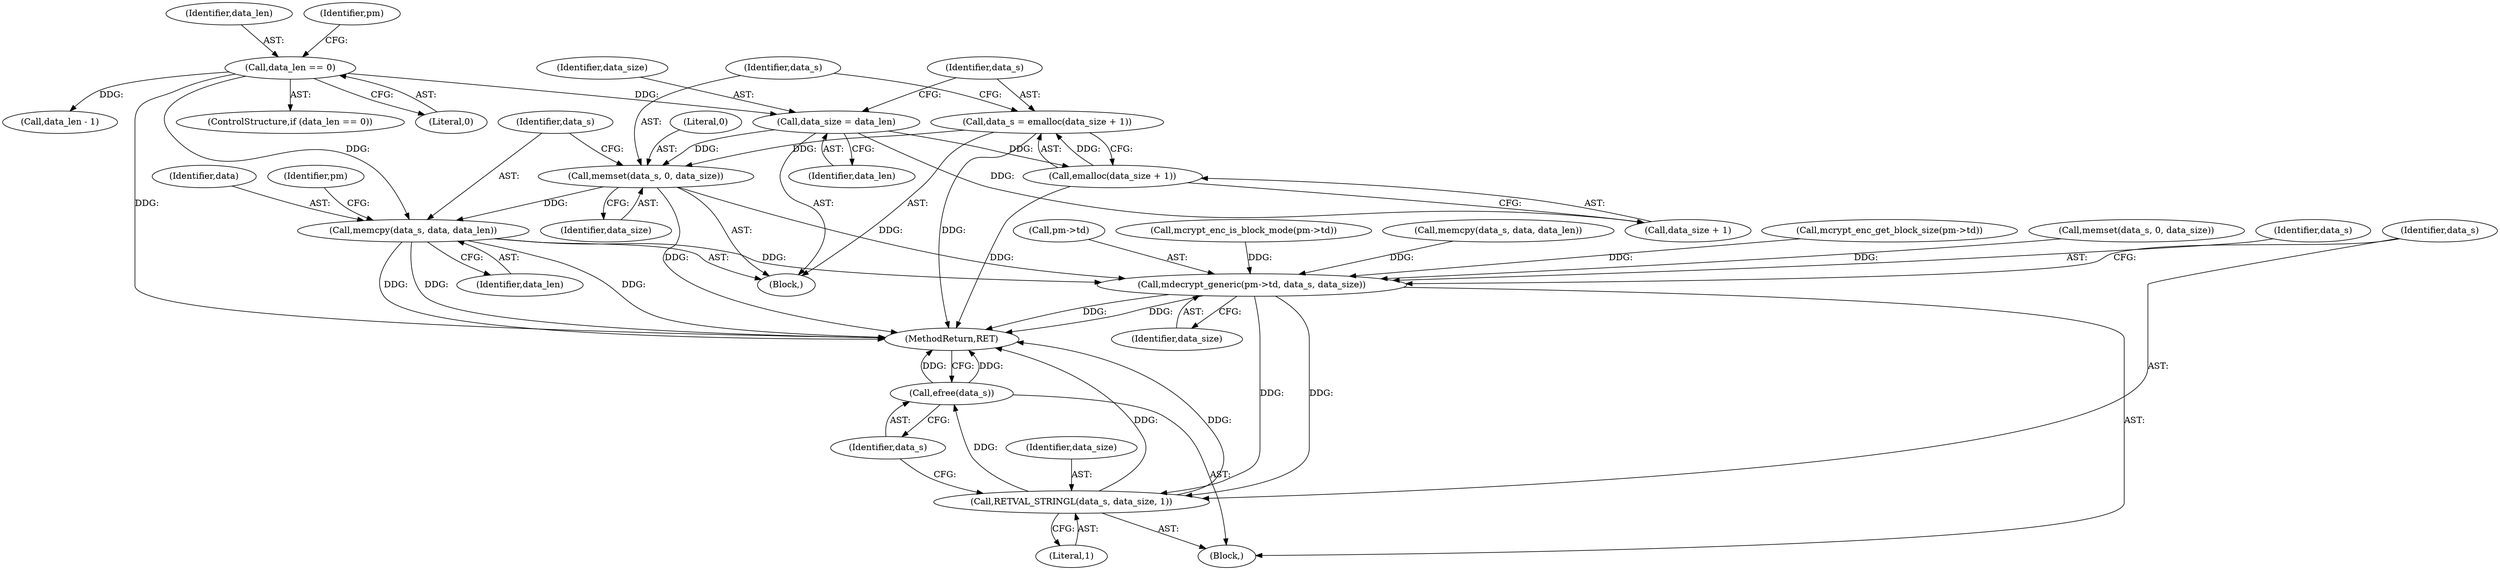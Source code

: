 digraph "0_php-src_6c5211a0cef0cc2854eaa387e0eb036e012904d0?w=1_2@API" {
"1000170" [label="(Call,data_s = emalloc(data_size + 1))"];
"1000172" [label="(Call,emalloc(data_size + 1))"];
"1000167" [label="(Call,data_size = data_len)"];
"1000116" [label="(Call,data_len == 0)"];
"1000176" [label="(Call,memset(data_s, 0, data_size))"];
"1000180" [label="(Call,memcpy(data_s, data, data_len))"];
"1000184" [label="(Call,mdecrypt_generic(pm->td, data_s, data_size))"];
"1000190" [label="(Call,RETVAL_STRINGL(data_s, data_size, 1))"];
"1000194" [label="(Call,efree(data_s))"];
"1000168" [label="(Identifier,data_size)"];
"1000189" [label="(Identifier,data_size)"];
"1000195" [label="(Identifier,data_s)"];
"1000190" [label="(Call,RETVAL_STRINGL(data_s, data_size, 1))"];
"1000185" [label="(Call,pm->td)"];
"1000193" [label="(Literal,1)"];
"1000176" [label="(Call,memset(data_s, 0, data_size))"];
"1000117" [label="(Identifier,data_len)"];
"1000182" [label="(Identifier,data)"];
"1000196" [label="(MethodReturn,RET)"];
"1000169" [label="(Identifier,data_len)"];
"1000122" [label="(Call,mcrypt_enc_is_block_mode(pm->td))"];
"1000179" [label="(Identifier,data_size)"];
"1000139" [label="(Call,data_len - 1)"];
"1000170" [label="(Call,data_s = emalloc(data_size + 1))"];
"1000166" [label="(Block,)"];
"1000171" [label="(Identifier,data_s)"];
"1000192" [label="(Identifier,data_size)"];
"1000178" [label="(Literal,0)"];
"1000180" [label="(Call,memcpy(data_s, data, data_len))"];
"1000181" [label="(Identifier,data_s)"];
"1000161" [label="(Call,memcpy(data_s, data, data_len))"];
"1000186" [label="(Identifier,pm)"];
"1000177" [label="(Identifier,data_s)"];
"1000116" [label="(Call,data_len == 0)"];
"1000173" [label="(Call,data_size + 1)"];
"1000118" [label="(Literal,0)"];
"1000115" [label="(ControlStructure,if (data_len == 0))"];
"1000105" [label="(Block,)"];
"1000194" [label="(Call,efree(data_s))"];
"1000184" [label="(Call,mdecrypt_generic(pm->td, data_s, data_size))"];
"1000191" [label="(Identifier,data_s)"];
"1000130" [label="(Call,mcrypt_enc_get_block_size(pm->td))"];
"1000124" [label="(Identifier,pm)"];
"1000167" [label="(Call,data_size = data_len)"];
"1000183" [label="(Identifier,data_len)"];
"1000157" [label="(Call,memset(data_s, 0, data_size))"];
"1000188" [label="(Identifier,data_s)"];
"1000172" [label="(Call,emalloc(data_size + 1))"];
"1000170" -> "1000166"  [label="AST: "];
"1000170" -> "1000172"  [label="CFG: "];
"1000171" -> "1000170"  [label="AST: "];
"1000172" -> "1000170"  [label="AST: "];
"1000177" -> "1000170"  [label="CFG: "];
"1000170" -> "1000196"  [label="DDG: "];
"1000172" -> "1000170"  [label="DDG: "];
"1000170" -> "1000176"  [label="DDG: "];
"1000172" -> "1000173"  [label="CFG: "];
"1000173" -> "1000172"  [label="AST: "];
"1000172" -> "1000196"  [label="DDG: "];
"1000167" -> "1000172"  [label="DDG: "];
"1000167" -> "1000166"  [label="AST: "];
"1000167" -> "1000169"  [label="CFG: "];
"1000168" -> "1000167"  [label="AST: "];
"1000169" -> "1000167"  [label="AST: "];
"1000171" -> "1000167"  [label="CFG: "];
"1000116" -> "1000167"  [label="DDG: "];
"1000167" -> "1000173"  [label="DDG: "];
"1000167" -> "1000176"  [label="DDG: "];
"1000116" -> "1000115"  [label="AST: "];
"1000116" -> "1000118"  [label="CFG: "];
"1000117" -> "1000116"  [label="AST: "];
"1000118" -> "1000116"  [label="AST: "];
"1000124" -> "1000116"  [label="CFG: "];
"1000116" -> "1000196"  [label="DDG: "];
"1000116" -> "1000139"  [label="DDG: "];
"1000116" -> "1000180"  [label="DDG: "];
"1000176" -> "1000166"  [label="AST: "];
"1000176" -> "1000179"  [label="CFG: "];
"1000177" -> "1000176"  [label="AST: "];
"1000178" -> "1000176"  [label="AST: "];
"1000179" -> "1000176"  [label="AST: "];
"1000181" -> "1000176"  [label="CFG: "];
"1000176" -> "1000196"  [label="DDG: "];
"1000176" -> "1000180"  [label="DDG: "];
"1000176" -> "1000184"  [label="DDG: "];
"1000180" -> "1000166"  [label="AST: "];
"1000180" -> "1000183"  [label="CFG: "];
"1000181" -> "1000180"  [label="AST: "];
"1000182" -> "1000180"  [label="AST: "];
"1000183" -> "1000180"  [label="AST: "];
"1000186" -> "1000180"  [label="CFG: "];
"1000180" -> "1000196"  [label="DDG: "];
"1000180" -> "1000196"  [label="DDG: "];
"1000180" -> "1000196"  [label="DDG: "];
"1000180" -> "1000184"  [label="DDG: "];
"1000184" -> "1000105"  [label="AST: "];
"1000184" -> "1000189"  [label="CFG: "];
"1000185" -> "1000184"  [label="AST: "];
"1000188" -> "1000184"  [label="AST: "];
"1000189" -> "1000184"  [label="AST: "];
"1000191" -> "1000184"  [label="CFG: "];
"1000184" -> "1000196"  [label="DDG: "];
"1000184" -> "1000196"  [label="DDG: "];
"1000122" -> "1000184"  [label="DDG: "];
"1000130" -> "1000184"  [label="DDG: "];
"1000161" -> "1000184"  [label="DDG: "];
"1000157" -> "1000184"  [label="DDG: "];
"1000184" -> "1000190"  [label="DDG: "];
"1000184" -> "1000190"  [label="DDG: "];
"1000190" -> "1000105"  [label="AST: "];
"1000190" -> "1000193"  [label="CFG: "];
"1000191" -> "1000190"  [label="AST: "];
"1000192" -> "1000190"  [label="AST: "];
"1000193" -> "1000190"  [label="AST: "];
"1000195" -> "1000190"  [label="CFG: "];
"1000190" -> "1000196"  [label="DDG: "];
"1000190" -> "1000196"  [label="DDG: "];
"1000190" -> "1000194"  [label="DDG: "];
"1000194" -> "1000105"  [label="AST: "];
"1000194" -> "1000195"  [label="CFG: "];
"1000195" -> "1000194"  [label="AST: "];
"1000196" -> "1000194"  [label="CFG: "];
"1000194" -> "1000196"  [label="DDG: "];
"1000194" -> "1000196"  [label="DDG: "];
}
